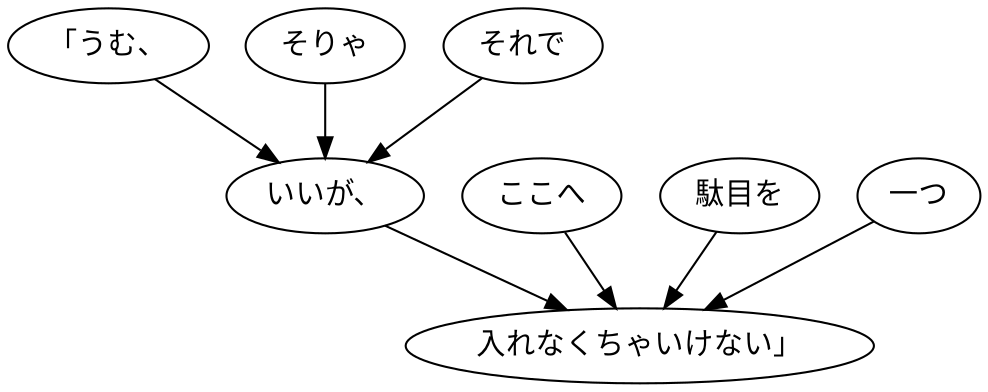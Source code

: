 digraph graph7820 {
	node0 [label="「うむ、"];
	node1 [label="そりゃ"];
	node2 [label="それで"];
	node3 [label="いいが、"];
	node4 [label="ここへ"];
	node5 [label="駄目を"];
	node6 [label="一つ"];
	node7 [label="入れなくちゃいけない」"];
	node0 -> node3;
	node1 -> node3;
	node2 -> node3;
	node3 -> node7;
	node4 -> node7;
	node5 -> node7;
	node6 -> node7;
}
